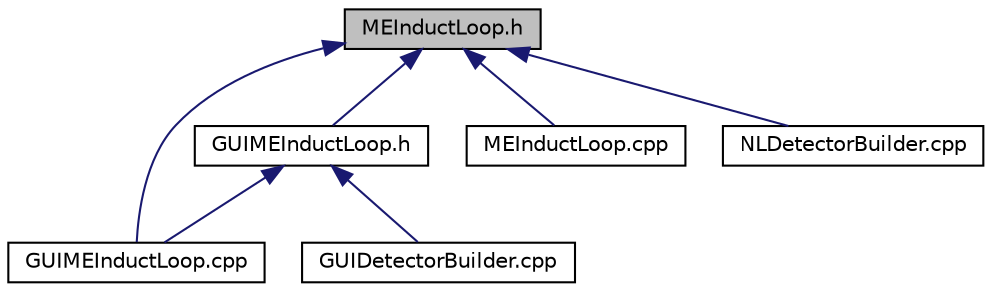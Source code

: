 digraph "MEInductLoop.h"
{
  edge [fontname="Helvetica",fontsize="10",labelfontname="Helvetica",labelfontsize="10"];
  node [fontname="Helvetica",fontsize="10",shape=record];
  Node52 [label="MEInductLoop.h",height=0.2,width=0.4,color="black", fillcolor="grey75", style="filled", fontcolor="black"];
  Node52 -> Node53 [dir="back",color="midnightblue",fontsize="10",style="solid",fontname="Helvetica"];
  Node53 [label="GUIMEInductLoop.cpp",height=0.2,width=0.4,color="black", fillcolor="white", style="filled",URL="$db/de6/_g_u_i_m_e_induct_loop_8cpp.html"];
  Node52 -> Node54 [dir="back",color="midnightblue",fontsize="10",style="solid",fontname="Helvetica"];
  Node54 [label="GUIMEInductLoop.h",height=0.2,width=0.4,color="black", fillcolor="white", style="filled",URL="$d4/dfb/_g_u_i_m_e_induct_loop_8h.html"];
  Node54 -> Node55 [dir="back",color="midnightblue",fontsize="10",style="solid",fontname="Helvetica"];
  Node55 [label="GUIDetectorBuilder.cpp",height=0.2,width=0.4,color="black", fillcolor="white", style="filled",URL="$dc/db7/_g_u_i_detector_builder_8cpp.html"];
  Node54 -> Node53 [dir="back",color="midnightblue",fontsize="10",style="solid",fontname="Helvetica"];
  Node52 -> Node56 [dir="back",color="midnightblue",fontsize="10",style="solid",fontname="Helvetica"];
  Node56 [label="MEInductLoop.cpp",height=0.2,width=0.4,color="black", fillcolor="white", style="filled",URL="$d3/d3e/_m_e_induct_loop_8cpp.html"];
  Node52 -> Node57 [dir="back",color="midnightblue",fontsize="10",style="solid",fontname="Helvetica"];
  Node57 [label="NLDetectorBuilder.cpp",height=0.2,width=0.4,color="black", fillcolor="white", style="filled",URL="$de/d1e/_n_l_detector_builder_8cpp.html"];
}
